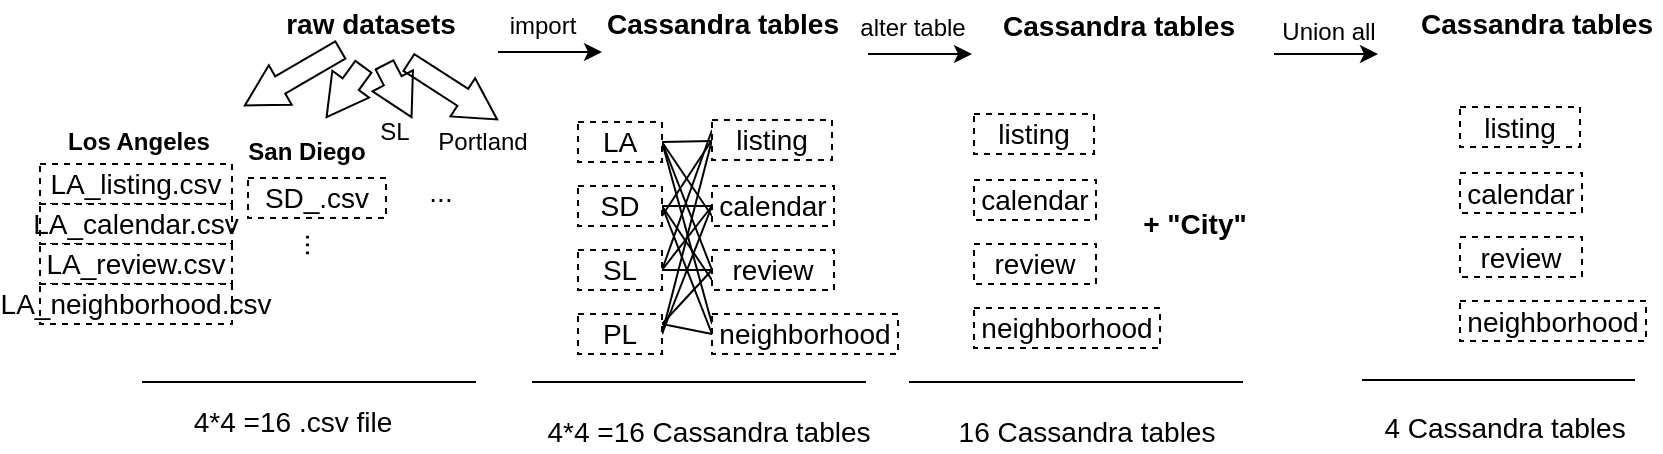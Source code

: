 <mxfile version="17.4.0" type="github">
  <diagram id="R2lEEEUBdFMjLlhIrx00" name="Page-1">
    <mxGraphModel dx="2476" dy="-602" grid="0" gridSize="10" guides="1" tooltips="1" connect="1" arrows="1" fold="1" page="1" pageScale="1" pageWidth="850" pageHeight="1100" math="0" shadow="0" extFonts="Permanent Marker^https://fonts.googleapis.com/css?family=Permanent+Marker">
      <root>
        <mxCell id="0" />
        <mxCell id="1" parent="0" />
        <mxCell id="DtnWrnmQJirvtFvlb4CL-28" value="&lt;div&gt;&lt;font style=&quot;font-size: 14px&quot;&gt;&lt;b&gt;raw datasets&lt;/b&gt;&lt;/font&gt;&lt;/div&gt;" style="text;html=1;align=center;verticalAlign=middle;resizable=0;points=[];autosize=1;strokeColor=none;fillColor=none;" vertex="1" parent="1">
          <mxGeometry x="-820" y="1340" width="95" height="19" as="geometry" />
        </mxCell>
        <mxCell id="DtnWrnmQJirvtFvlb4CL-31" value="" style="shape=flexArrow;endArrow=classic;html=1;rounded=0;exitX=0.354;exitY=1.199;exitDx=0;exitDy=0;exitPerimeter=0;endWidth=11.765;endSize=6.482;" edge="1" parent="1" source="DtnWrnmQJirvtFvlb4CL-28">
          <mxGeometry width="50" height="50" relative="1" as="geometry">
            <mxPoint x="-807" y="1441" as="sourcePoint" />
            <mxPoint x="-835" y="1391" as="targetPoint" />
          </mxGeometry>
        </mxCell>
        <mxCell id="DtnWrnmQJirvtFvlb4CL-32" value="" style="shape=flexArrow;endArrow=classic;html=1;rounded=0;endWidth=11.765;endSize=6.482;" edge="1" parent="1">
          <mxGeometry width="50" height="50" relative="1" as="geometry">
            <mxPoint x="-775" y="1371" as="sourcePoint" />
            <mxPoint x="-794" y="1397" as="targetPoint" />
          </mxGeometry>
        </mxCell>
        <mxCell id="DtnWrnmQJirvtFvlb4CL-33" value="" style="shape=flexArrow;endArrow=classic;html=1;rounded=0;endWidth=11.765;endSize=6.482;" edge="1" parent="1">
          <mxGeometry width="50" height="50" relative="1" as="geometry">
            <mxPoint x="-765" y="1370" as="sourcePoint" />
            <mxPoint x="-751" y="1397" as="targetPoint" />
          </mxGeometry>
        </mxCell>
        <mxCell id="DtnWrnmQJirvtFvlb4CL-34" value="" style="shape=flexArrow;endArrow=classic;html=1;rounded=0;endWidth=11.765;endSize=6.482;exitX=0.782;exitY=0.944;exitDx=0;exitDy=0;exitPerimeter=0;" edge="1" parent="1">
          <mxGeometry width="50" height="50" relative="1" as="geometry">
            <mxPoint x="-753.004" y="1368.992" as="sourcePoint" />
            <mxPoint x="-708" y="1398" as="targetPoint" />
          </mxGeometry>
        </mxCell>
        <mxCell id="DtnWrnmQJirvtFvlb4CL-35" value="&lt;b&gt;Los Angeles&lt;/b&gt;" style="text;html=1;align=center;verticalAlign=middle;resizable=0;points=[];autosize=1;strokeColor=none;fillColor=none;" vertex="1" parent="1">
          <mxGeometry x="-929" y="1400" width="81" height="18" as="geometry" />
        </mxCell>
        <mxCell id="DtnWrnmQJirvtFvlb4CL-36" value="&lt;b&gt;San Diego&lt;/b&gt;" style="text;html=1;align=center;verticalAlign=middle;resizable=0;points=[];autosize=1;strokeColor=none;fillColor=none;" vertex="1" parent="1">
          <mxGeometry x="-839" y="1405" width="69" height="18" as="geometry" />
        </mxCell>
        <mxCell id="DtnWrnmQJirvtFvlb4CL-37" value="SL" style="text;html=1;align=center;verticalAlign=middle;resizable=0;points=[];autosize=1;strokeColor=none;fillColor=none;" vertex="1" parent="1">
          <mxGeometry x="-773" y="1395" width="25" height="18" as="geometry" />
        </mxCell>
        <mxCell id="DtnWrnmQJirvtFvlb4CL-38" value="Portland" style="text;html=1;align=center;verticalAlign=middle;resizable=0;points=[];autosize=1;strokeColor=none;fillColor=none;" vertex="1" parent="1">
          <mxGeometry x="-744" y="1400" width="55" height="18" as="geometry" />
        </mxCell>
        <mxCell id="DtnWrnmQJirvtFvlb4CL-41" value="" style="endArrow=classic;html=1;rounded=0;fontSize=14;" edge="1" parent="1">
          <mxGeometry width="50" height="50" relative="1" as="geometry">
            <mxPoint x="-708" y="1364" as="sourcePoint" />
            <mxPoint x="-656" y="1364" as="targetPoint" />
          </mxGeometry>
        </mxCell>
        <mxCell id="DtnWrnmQJirvtFvlb4CL-42" value="&lt;font style=&quot;font-size: 12px&quot;&gt;import&lt;/font&gt;" style="text;html=1;align=center;verticalAlign=middle;resizable=0;points=[];autosize=1;strokeColor=none;fillColor=none;fontSize=14;" vertex="1" parent="1">
          <mxGeometry x="-708" y="1338.5" width="43" height="22" as="geometry" />
        </mxCell>
        <mxCell id="DtnWrnmQJirvtFvlb4CL-43" value="&lt;b&gt;&lt;font style=&quot;font-size: 14px&quot;&gt;Cassandra tables&lt;/font&gt;&lt;/b&gt;" style="text;html=1;align=center;verticalAlign=middle;resizable=0;points=[];autosize=1;strokeColor=none;fillColor=none;fontSize=12;" vertex="1" parent="1">
          <mxGeometry x="-659" y="1340" width="126" height="19" as="geometry" />
        </mxCell>
        <mxCell id="DtnWrnmQJirvtFvlb4CL-46" value="LA_listing.csv" style="rounded=0;whiteSpace=wrap;html=1;dashed=1;fontSize=14;" vertex="1" parent="1">
          <mxGeometry x="-937" y="1420" width="96" height="20" as="geometry" />
        </mxCell>
        <mxCell id="DtnWrnmQJirvtFvlb4CL-47" value="LA_calendar.csv" style="rounded=0;whiteSpace=wrap;html=1;dashed=1;fontSize=14;" vertex="1" parent="1">
          <mxGeometry x="-937" y="1440" width="96" height="20" as="geometry" />
        </mxCell>
        <mxCell id="DtnWrnmQJirvtFvlb4CL-48" value="LA_review.csv" style="rounded=0;whiteSpace=wrap;html=1;dashed=1;fontSize=14;" vertex="1" parent="1">
          <mxGeometry x="-937" y="1460" width="96" height="20" as="geometry" />
        </mxCell>
        <mxCell id="DtnWrnmQJirvtFvlb4CL-49" value="LA_neighborhood.csv" style="rounded=0;whiteSpace=wrap;html=1;dashed=1;fontSize=14;" vertex="1" parent="1">
          <mxGeometry x="-937" y="1480" width="96" height="20" as="geometry" />
        </mxCell>
        <mxCell id="DtnWrnmQJirvtFvlb4CL-50" value="SD_.csv" style="rounded=0;whiteSpace=wrap;html=1;dashed=1;fontSize=14;" vertex="1" parent="1">
          <mxGeometry x="-833" y="1427" width="69" height="20" as="geometry" />
        </mxCell>
        <mxCell id="DtnWrnmQJirvtFvlb4CL-51" value="..." style="text;html=1;align=center;verticalAlign=middle;resizable=0;points=[];autosize=1;strokeColor=none;fillColor=none;fontSize=14;rotation=90;" vertex="1" parent="1">
          <mxGeometry x="-809.5" y="1449" width="22" height="21" as="geometry" />
        </mxCell>
        <mxCell id="DtnWrnmQJirvtFvlb4CL-55" value="..." style="text;html=1;align=center;verticalAlign=middle;resizable=0;points=[];autosize=1;strokeColor=none;fillColor=none;fontSize=14;" vertex="1" parent="1">
          <mxGeometry x="-748" y="1423" width="22" height="21" as="geometry" />
        </mxCell>
        <mxCell id="DtnWrnmQJirvtFvlb4CL-59" value="" style="endArrow=none;html=1;rounded=0;fontSize=14;curved=1;" edge="1" parent="1">
          <mxGeometry relative="1" as="geometry">
            <mxPoint x="-886" y="1529" as="sourcePoint" />
            <mxPoint x="-719" y="1529" as="targetPoint" />
          </mxGeometry>
        </mxCell>
        <mxCell id="DtnWrnmQJirvtFvlb4CL-60" value="4*4 =16 .csv file" style="text;html=1;align=center;verticalAlign=middle;resizable=0;points=[];autosize=1;strokeColor=none;fillColor=none;fontSize=14;" vertex="1" parent="1">
          <mxGeometry x="-866" y="1538" width="109" height="21" as="geometry" />
        </mxCell>
        <mxCell id="DtnWrnmQJirvtFvlb4CL-61" value="" style="endArrow=classic;html=1;rounded=0;fontSize=14;" edge="1" parent="1">
          <mxGeometry width="50" height="50" relative="1" as="geometry">
            <mxPoint x="-523" y="1365" as="sourcePoint" />
            <mxPoint x="-471" y="1365" as="targetPoint" />
          </mxGeometry>
        </mxCell>
        <mxCell id="DtnWrnmQJirvtFvlb4CL-62" value="&lt;font style=&quot;font-size: 12px&quot;&gt;alter table&lt;/font&gt;" style="text;html=1;align=center;verticalAlign=middle;resizable=0;points=[];autosize=1;strokeColor=none;fillColor=none;fontSize=14;" vertex="1" parent="1">
          <mxGeometry x="-533" y="1340" width="63" height="22" as="geometry" />
        </mxCell>
        <mxCell id="DtnWrnmQJirvtFvlb4CL-83" style="edgeStyle=none;rounded=0;orthogonalLoop=1;jettySize=auto;html=1;exitX=1;exitY=0.5;exitDx=0;exitDy=0;entryX=0;entryY=0.5;entryDx=0;entryDy=0;fontSize=12;endArrow=none;endFill=0;" edge="1" parent="1" source="DtnWrnmQJirvtFvlb4CL-65" target="DtnWrnmQJirvtFvlb4CL-70">
          <mxGeometry relative="1" as="geometry" />
        </mxCell>
        <mxCell id="DtnWrnmQJirvtFvlb4CL-84" style="edgeStyle=none;rounded=0;orthogonalLoop=1;jettySize=auto;html=1;exitX=1;exitY=0.5;exitDx=0;exitDy=0;entryX=0;entryY=0.75;entryDx=0;entryDy=0;fontSize=12;endArrow=none;endFill=0;" edge="1" parent="1" source="DtnWrnmQJirvtFvlb4CL-65" target="DtnWrnmQJirvtFvlb4CL-71">
          <mxGeometry relative="1" as="geometry" />
        </mxCell>
        <mxCell id="DtnWrnmQJirvtFvlb4CL-85" style="edgeStyle=none;rounded=0;orthogonalLoop=1;jettySize=auto;html=1;exitX=1;exitY=0.5;exitDx=0;exitDy=0;entryX=0;entryY=0.5;entryDx=0;entryDy=0;fontSize=12;endArrow=none;endFill=0;" edge="1" parent="1" source="DtnWrnmQJirvtFvlb4CL-65" target="DtnWrnmQJirvtFvlb4CL-72">
          <mxGeometry relative="1" as="geometry" />
        </mxCell>
        <mxCell id="DtnWrnmQJirvtFvlb4CL-65" value="SD" style="rounded=0;whiteSpace=wrap;html=1;dashed=1;fontSize=14;" vertex="1" parent="1">
          <mxGeometry x="-668" y="1431" width="42" height="20" as="geometry" />
        </mxCell>
        <mxCell id="DtnWrnmQJirvtFvlb4CL-88" style="edgeStyle=none;rounded=0;orthogonalLoop=1;jettySize=auto;html=1;exitX=1;exitY=0.5;exitDx=0;exitDy=0;entryX=0;entryY=0.25;entryDx=0;entryDy=0;fontSize=12;endArrow=none;endFill=0;" edge="1" parent="1" source="DtnWrnmQJirvtFvlb4CL-66" target="DtnWrnmQJirvtFvlb4CL-69">
          <mxGeometry relative="1" as="geometry" />
        </mxCell>
        <mxCell id="DtnWrnmQJirvtFvlb4CL-89" style="edgeStyle=none;rounded=0;orthogonalLoop=1;jettySize=auto;html=1;exitX=1;exitY=0.5;exitDx=0;exitDy=0;entryX=0;entryY=0.5;entryDx=0;entryDy=0;fontSize=12;endArrow=none;endFill=0;" edge="1" parent="1" source="DtnWrnmQJirvtFvlb4CL-66" target="DtnWrnmQJirvtFvlb4CL-70">
          <mxGeometry relative="1" as="geometry" />
        </mxCell>
        <mxCell id="DtnWrnmQJirvtFvlb4CL-90" style="edgeStyle=none;rounded=0;orthogonalLoop=1;jettySize=auto;html=1;exitX=1;exitY=0.5;exitDx=0;exitDy=0;entryX=0;entryY=0.5;entryDx=0;entryDy=0;fontSize=12;endArrow=none;endFill=0;" edge="1" parent="1" source="DtnWrnmQJirvtFvlb4CL-66" target="DtnWrnmQJirvtFvlb4CL-71">
          <mxGeometry relative="1" as="geometry" />
        </mxCell>
        <mxCell id="DtnWrnmQJirvtFvlb4CL-66" value="SL" style="rounded=0;whiteSpace=wrap;html=1;dashed=1;fontSize=14;" vertex="1" parent="1">
          <mxGeometry x="-668" y="1463" width="42" height="20" as="geometry" />
        </mxCell>
        <mxCell id="DtnWrnmQJirvtFvlb4CL-92" style="edgeStyle=none;rounded=0;orthogonalLoop=1;jettySize=auto;html=1;exitX=1;exitY=0.5;exitDx=0;exitDy=0;entryX=0;entryY=0.5;entryDx=0;entryDy=0;fontSize=12;endArrow=none;endFill=0;" edge="1" parent="1" source="DtnWrnmQJirvtFvlb4CL-67" target="DtnWrnmQJirvtFvlb4CL-69">
          <mxGeometry relative="1" as="geometry" />
        </mxCell>
        <mxCell id="DtnWrnmQJirvtFvlb4CL-93" style="edgeStyle=none;rounded=0;orthogonalLoop=1;jettySize=auto;html=1;exitX=1;exitY=0.5;exitDx=0;exitDy=0;entryX=0;entryY=0.5;entryDx=0;entryDy=0;fontSize=12;endArrow=none;endFill=0;" edge="1" parent="1" source="DtnWrnmQJirvtFvlb4CL-67" target="DtnWrnmQJirvtFvlb4CL-70">
          <mxGeometry relative="1" as="geometry" />
        </mxCell>
        <mxCell id="DtnWrnmQJirvtFvlb4CL-94" style="edgeStyle=none;rounded=0;orthogonalLoop=1;jettySize=auto;html=1;exitX=1;exitY=0.25;exitDx=0;exitDy=0;entryX=0;entryY=0.5;entryDx=0;entryDy=0;fontSize=12;endArrow=none;endFill=0;" edge="1" parent="1" source="DtnWrnmQJirvtFvlb4CL-67" target="DtnWrnmQJirvtFvlb4CL-71">
          <mxGeometry relative="1" as="geometry" />
        </mxCell>
        <mxCell id="DtnWrnmQJirvtFvlb4CL-95" style="edgeStyle=none;rounded=0;orthogonalLoop=1;jettySize=auto;html=1;exitX=1;exitY=0.25;exitDx=0;exitDy=0;entryX=0;entryY=0.5;entryDx=0;entryDy=0;fontSize=12;endArrow=none;endFill=0;" edge="1" parent="1" source="DtnWrnmQJirvtFvlb4CL-67" target="DtnWrnmQJirvtFvlb4CL-72">
          <mxGeometry relative="1" as="geometry" />
        </mxCell>
        <mxCell id="DtnWrnmQJirvtFvlb4CL-67" value="PL" style="rounded=0;whiteSpace=wrap;html=1;dashed=1;fontSize=14;" vertex="1" parent="1">
          <mxGeometry x="-668" y="1495" width="42" height="20" as="geometry" />
        </mxCell>
        <mxCell id="DtnWrnmQJirvtFvlb4CL-80" style="edgeStyle=none;rounded=0;orthogonalLoop=1;jettySize=auto;html=1;exitX=1;exitY=0.5;exitDx=0;exitDy=0;fontSize=12;endArrow=none;endFill=0;" edge="1" parent="1" source="DtnWrnmQJirvtFvlb4CL-68" target="DtnWrnmQJirvtFvlb4CL-69">
          <mxGeometry relative="1" as="geometry" />
        </mxCell>
        <mxCell id="DtnWrnmQJirvtFvlb4CL-81" style="edgeStyle=none;rounded=0;orthogonalLoop=1;jettySize=auto;html=1;exitX=1;exitY=0.5;exitDx=0;exitDy=0;entryX=0;entryY=0.75;entryDx=0;entryDy=0;fontSize=12;endArrow=none;endFill=0;" edge="1" parent="1" source="DtnWrnmQJirvtFvlb4CL-68" target="DtnWrnmQJirvtFvlb4CL-70">
          <mxGeometry relative="1" as="geometry" />
        </mxCell>
        <mxCell id="DtnWrnmQJirvtFvlb4CL-86" style="edgeStyle=none;rounded=0;orthogonalLoop=1;jettySize=auto;html=1;exitX=1;exitY=0.5;exitDx=0;exitDy=0;entryX=0;entryY=0.5;entryDx=0;entryDy=0;fontSize=12;endArrow=none;endFill=0;" edge="1" parent="1" source="DtnWrnmQJirvtFvlb4CL-68" target="DtnWrnmQJirvtFvlb4CL-71">
          <mxGeometry relative="1" as="geometry" />
        </mxCell>
        <mxCell id="DtnWrnmQJirvtFvlb4CL-87" style="edgeStyle=none;rounded=0;orthogonalLoop=1;jettySize=auto;html=1;exitX=1;exitY=0.5;exitDx=0;exitDy=0;entryX=0;entryY=0.25;entryDx=0;entryDy=0;fontSize=12;endArrow=none;endFill=0;" edge="1" parent="1" source="DtnWrnmQJirvtFvlb4CL-68" target="DtnWrnmQJirvtFvlb4CL-72">
          <mxGeometry relative="1" as="geometry" />
        </mxCell>
        <mxCell id="DtnWrnmQJirvtFvlb4CL-68" value="LA" style="rounded=0;whiteSpace=wrap;html=1;dashed=1;fontSize=14;" vertex="1" parent="1">
          <mxGeometry x="-668" y="1399" width="42" height="20" as="geometry" />
        </mxCell>
        <mxCell id="DtnWrnmQJirvtFvlb4CL-82" style="edgeStyle=none;rounded=0;orthogonalLoop=1;jettySize=auto;html=1;exitX=0;exitY=0.5;exitDx=0;exitDy=0;entryX=1;entryY=0.75;entryDx=0;entryDy=0;fontSize=12;endArrow=none;endFill=0;" edge="1" parent="1" source="DtnWrnmQJirvtFvlb4CL-69" target="DtnWrnmQJirvtFvlb4CL-65">
          <mxGeometry relative="1" as="geometry" />
        </mxCell>
        <mxCell id="DtnWrnmQJirvtFvlb4CL-69" value="listing" style="rounded=0;whiteSpace=wrap;html=1;dashed=1;fontSize=14;" vertex="1" parent="1">
          <mxGeometry x="-601" y="1398" width="60" height="20" as="geometry" />
        </mxCell>
        <mxCell id="DtnWrnmQJirvtFvlb4CL-70" value="calendar" style="rounded=0;whiteSpace=wrap;html=1;dashed=1;fontSize=14;" vertex="1" parent="1">
          <mxGeometry x="-601" y="1431" width="61" height="20" as="geometry" />
        </mxCell>
        <mxCell id="DtnWrnmQJirvtFvlb4CL-71" value="review" style="rounded=0;whiteSpace=wrap;html=1;dashed=1;fontSize=14;" vertex="1" parent="1">
          <mxGeometry x="-601" y="1463" width="61" height="20" as="geometry" />
        </mxCell>
        <mxCell id="DtnWrnmQJirvtFvlb4CL-72" value="neighborhood" style="rounded=0;whiteSpace=wrap;html=1;dashed=1;fontSize=14;" vertex="1" parent="1">
          <mxGeometry x="-601" y="1495" width="93" height="20" as="geometry" />
        </mxCell>
        <mxCell id="DtnWrnmQJirvtFvlb4CL-75" value="" style="endArrow=none;html=1;rounded=0;fontSize=14;curved=1;" edge="1" parent="1">
          <mxGeometry relative="1" as="geometry">
            <mxPoint x="-691" y="1529" as="sourcePoint" />
            <mxPoint x="-524" y="1529" as="targetPoint" />
          </mxGeometry>
        </mxCell>
        <mxCell id="DtnWrnmQJirvtFvlb4CL-76" value="4*4 =16 Cassandra tables" style="text;html=1;align=center;verticalAlign=middle;resizable=0;points=[];autosize=1;strokeColor=none;fillColor=none;fontSize=14;" vertex="1" parent="1">
          <mxGeometry x="-689" y="1543" width="171" height="21" as="geometry" />
        </mxCell>
        <mxCell id="DtnWrnmQJirvtFvlb4CL-96" value="&lt;b&gt;&lt;font style=&quot;font-size: 14px&quot;&gt;Cassandra tables&lt;/font&gt;&lt;/b&gt;" style="text;html=1;align=center;verticalAlign=middle;resizable=0;points=[];autosize=1;strokeColor=none;fillColor=none;fontSize=12;" vertex="1" parent="1">
          <mxGeometry x="-461" y="1341.5" width="126" height="19" as="geometry" />
        </mxCell>
        <mxCell id="DtnWrnmQJirvtFvlb4CL-97" value="listing" style="rounded=0;whiteSpace=wrap;html=1;dashed=1;fontSize=14;" vertex="1" parent="1">
          <mxGeometry x="-470" y="1395" width="60" height="20" as="geometry" />
        </mxCell>
        <mxCell id="DtnWrnmQJirvtFvlb4CL-98" value="calendar" style="rounded=0;whiteSpace=wrap;html=1;dashed=1;fontSize=14;" vertex="1" parent="1">
          <mxGeometry x="-470" y="1428" width="61" height="20" as="geometry" />
        </mxCell>
        <mxCell id="DtnWrnmQJirvtFvlb4CL-99" value="review" style="rounded=0;whiteSpace=wrap;html=1;dashed=1;fontSize=14;" vertex="1" parent="1">
          <mxGeometry x="-470" y="1460" width="61" height="20" as="geometry" />
        </mxCell>
        <mxCell id="DtnWrnmQJirvtFvlb4CL-100" value="neighborhood" style="rounded=0;whiteSpace=wrap;html=1;dashed=1;fontSize=14;" vertex="1" parent="1">
          <mxGeometry x="-470" y="1492" width="93" height="20" as="geometry" />
        </mxCell>
        <mxCell id="DtnWrnmQJirvtFvlb4CL-101" value="&lt;font style=&quot;font-size: 14px&quot;&gt;&lt;b&gt;&lt;font style=&quot;font-size: 14px&quot;&gt;+&lt;/font&gt; &quot;City&quot;&lt;/b&gt;&lt;/font&gt;" style="text;html=1;align=center;verticalAlign=middle;resizable=0;points=[];autosize=1;strokeColor=none;fillColor=none;fontSize=12;" vertex="1" parent="1">
          <mxGeometry x="-391.5" y="1440" width="62" height="19" as="geometry" />
        </mxCell>
        <mxCell id="DtnWrnmQJirvtFvlb4CL-102" value="" style="endArrow=none;html=1;rounded=0;fontSize=14;curved=1;" edge="1" parent="1">
          <mxGeometry relative="1" as="geometry">
            <mxPoint x="-502.5" y="1529" as="sourcePoint" />
            <mxPoint x="-335.5" y="1529" as="targetPoint" />
          </mxGeometry>
        </mxCell>
        <mxCell id="DtnWrnmQJirvtFvlb4CL-103" value="16 Cassandra tables" style="text;html=1;align=center;verticalAlign=middle;resizable=0;points=[];autosize=1;strokeColor=none;fillColor=none;fontSize=14;" vertex="1" parent="1">
          <mxGeometry x="-483.5" y="1543" width="138" height="21" as="geometry" />
        </mxCell>
        <mxCell id="DtnWrnmQJirvtFvlb4CL-104" value="" style="endArrow=classic;html=1;rounded=0;fontSize=14;" edge="1" parent="1">
          <mxGeometry width="50" height="50" relative="1" as="geometry">
            <mxPoint x="-320" y="1365" as="sourcePoint" />
            <mxPoint x="-268" y="1365" as="targetPoint" />
          </mxGeometry>
        </mxCell>
        <mxCell id="DtnWrnmQJirvtFvlb4CL-105" value="&lt;font style=&quot;font-size: 12px&quot;&gt;Union all&lt;/font&gt;" style="text;html=1;align=center;verticalAlign=middle;resizable=0;points=[];autosize=1;strokeColor=none;fillColor=none;fontSize=14;" vertex="1" parent="1">
          <mxGeometry x="-322" y="1341.5" width="57" height="22" as="geometry" />
        </mxCell>
        <mxCell id="DtnWrnmQJirvtFvlb4CL-106" value="&lt;b&gt;&lt;font style=&quot;font-size: 14px&quot;&gt;Cassandra tables&lt;/font&gt;&lt;/b&gt;" style="text;html=1;align=center;verticalAlign=middle;resizable=0;points=[];autosize=1;strokeColor=none;fillColor=none;fontSize=12;" vertex="1" parent="1">
          <mxGeometry x="-252.5" y="1340" width="126" height="19" as="geometry" />
        </mxCell>
        <mxCell id="DtnWrnmQJirvtFvlb4CL-107" value="listing" style="rounded=0;whiteSpace=wrap;html=1;dashed=1;fontSize=14;" vertex="1" parent="1">
          <mxGeometry x="-227" y="1391.5" width="60" height="20" as="geometry" />
        </mxCell>
        <mxCell id="DtnWrnmQJirvtFvlb4CL-108" value="calendar" style="rounded=0;whiteSpace=wrap;html=1;dashed=1;fontSize=14;" vertex="1" parent="1">
          <mxGeometry x="-227" y="1424.5" width="61" height="20" as="geometry" />
        </mxCell>
        <mxCell id="DtnWrnmQJirvtFvlb4CL-109" value="review" style="rounded=0;whiteSpace=wrap;html=1;dashed=1;fontSize=14;" vertex="1" parent="1">
          <mxGeometry x="-227" y="1456.5" width="61" height="20" as="geometry" />
        </mxCell>
        <mxCell id="DtnWrnmQJirvtFvlb4CL-110" value="neighborhood" style="rounded=0;whiteSpace=wrap;html=1;dashed=1;fontSize=14;" vertex="1" parent="1">
          <mxGeometry x="-227" y="1488.5" width="93" height="20" as="geometry" />
        </mxCell>
        <mxCell id="DtnWrnmQJirvtFvlb4CL-112" value="4 Cassandra tables" style="text;html=1;align=center;verticalAlign=middle;resizable=0;points=[];autosize=1;strokeColor=none;fillColor=none;fontSize=14;" vertex="1" parent="1">
          <mxGeometry x="-271" y="1541.5" width="131" height="21" as="geometry" />
        </mxCell>
        <mxCell id="DtnWrnmQJirvtFvlb4CL-113" value="" style="endArrow=none;html=1;rounded=0;fontSize=14;curved=1;" edge="1" parent="1">
          <mxGeometry relative="1" as="geometry">
            <mxPoint x="-276" y="1528" as="sourcePoint" />
            <mxPoint x="-139.5" y="1528" as="targetPoint" />
          </mxGeometry>
        </mxCell>
      </root>
    </mxGraphModel>
  </diagram>
</mxfile>
